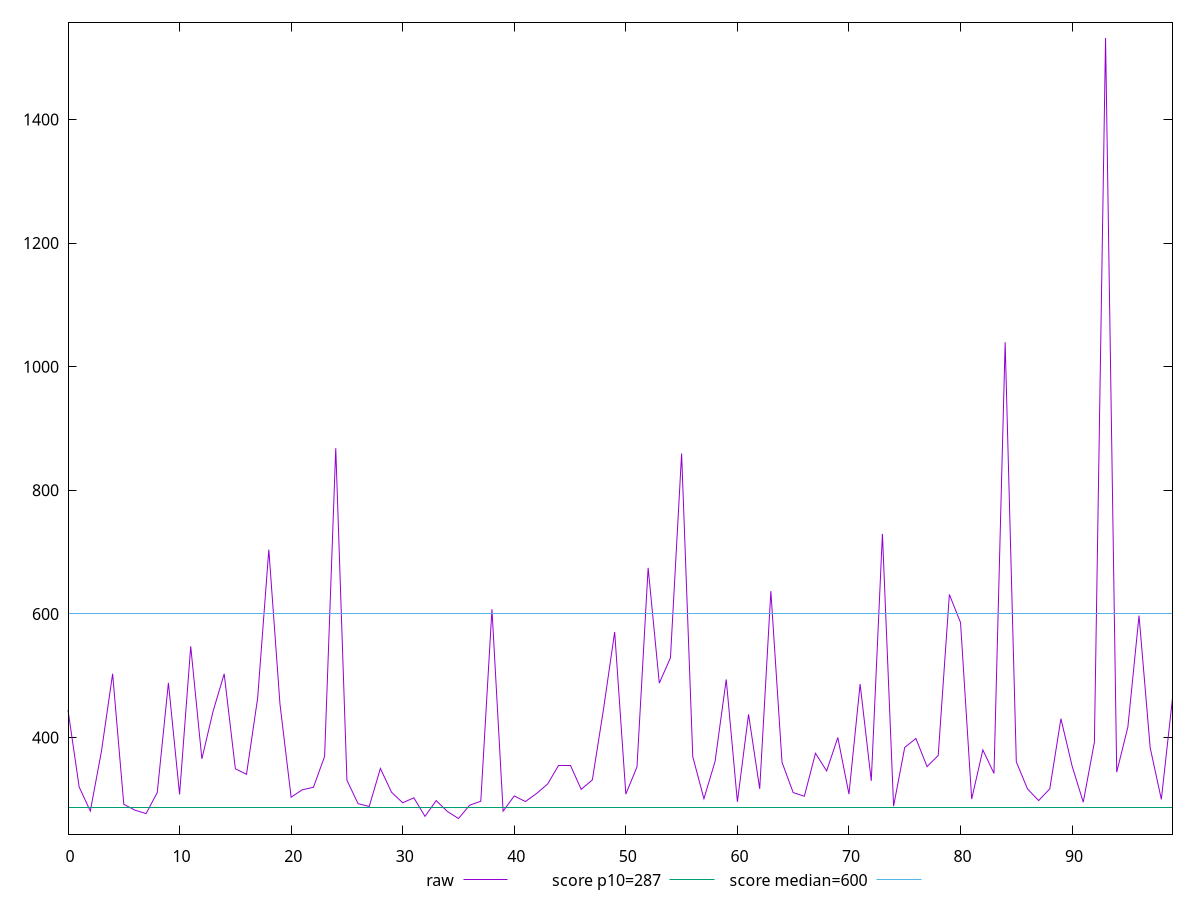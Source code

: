 reset

$raw <<EOF
0 444.5
1 320.0000000000018
2 281
3 378
4 503.1219999999994
5 292
6 282.5
7 277
8 311
9 488.5
10 308
11 547.5
12 365.5
13 442.2460000000001
14 503
15 349.5
16 340.5
17 463.9999999999991
18 704
19 454.0000000000009
20 303.5
21 315.5
22 319.5
23 369.5
24 868.0715
25 331
26 293
27 288.5
28 350
29 311.5
30 294.5
31 302.5000000000009
32 272.4999999999991
33 298
34 280.5
35 269
36 290.5
37 297
38 607.5
39 281
40 305.5
41 296.5
42 309.5
43 325
44 354.5
45 354.5
46 316.1345000000001
47 331.5264999999981
48 446
49 570.8064999999997
50 308.5
51 352.5000000000018
52 674.5
53 488
54 529
55 859.5
56 369
57 301
58 361.5
59 494
60 296
61 437.5000000000002
62 317
63 636.7740000000013
64 359.9999999999991
65 311
66 305
67 374.5
68 346
69 400
70 308.5
71 486.5
72 330
73 729.5
74 289
75 384
76 398.4999999999991
77 353
78 371
79 631.4030000000005
80 586.0315
81 300.5
82 379.9999999999991
83 341.9999999999991
84 1039.5465000000004
85 360.72850000000017
86 317
87 298
88 317
89 430.4999999999991
90 354
91 295.5
92 392.5
93 1531.8340000000007
94 344
95 417.1045000000013
96 597.2735
97 383.5
98 300.0000000000018
99 463.5
EOF

set key outside below
set xrange [0:99]
set yrange [243.74331999999998:1557.0906800000007]
set trange [243.74331999999998:1557.0906800000007]
set terminal svg size 640, 500 enhanced background rgb 'white'
set output "reprap/total-blocking-time/samples/pages+cached+noexternal+nomedia+nocss+nojs/raw/values.svg"

plot $raw title "raw" with line, \
     287 title "score p10=287", \
     600 title "score median=600"

reset
